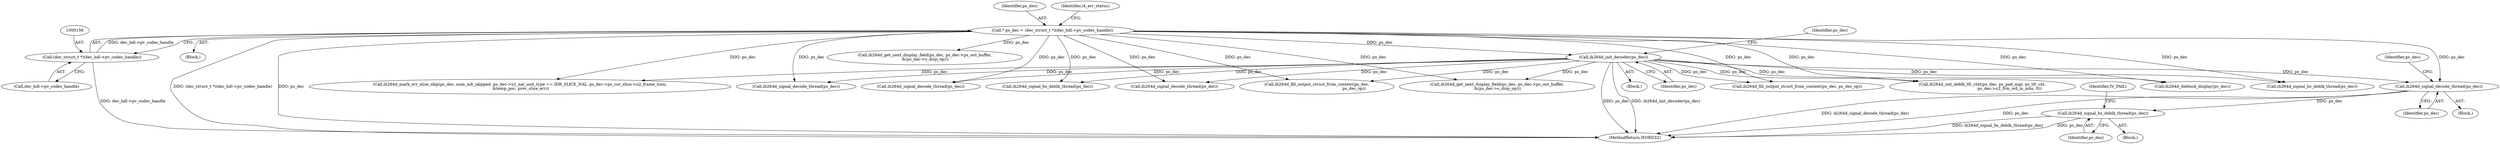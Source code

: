 digraph "0_Android_a78887bcffbc2995cf9ed72e0697acf560875e9e@API" {
"1001398" [label="(Call,ih264d_signal_bs_deblk_thread(ps_dec))"];
"1001389" [label="(Call,ih264d_signal_decode_thread(ps_dec))"];
"1000896" [label="(Call,ih264d_init_decoder(ps_dec))"];
"1000153" [label="(Call,* ps_dec = (dec_struct_t *)(dec_hdl->pv_codec_handle))"];
"1000155" [label="(Call,(dec_struct_t *)(dec_hdl->pv_codec_handle))"];
"1000151" [label="(Block,)"];
"1002129" [label="(MethodReturn,WORD32)"];
"1001514" [label="(Call,ih264d_mark_err_slice_skip(ps_dec, num_mb_skipped, ps_dec->u1_nal_unit_type == IDR_SLICE_NAL, ps_dec->ps_cur_slice->u2_frame_num,\n &temp_poc, prev_slice_err))"];
"1001681" [label="(Call,ih264d_signal_decode_thread(ps_dec))"];
"1000155" [label="(Call,(dec_struct_t *)(dec_hdl->pv_codec_handle))"];
"1000154" [label="(Identifier,ps_dec)"];
"1000162" [label="(Identifier,i4_err_status)"];
"1000896" [label="(Call,ih264d_init_decoder(ps_dec))"];
"1001390" [label="(Identifier,ps_dec)"];
"1000713" [label="(Call,ih264d_get_next_display_field(ps_dec, ps_dec->ps_out_buffer,\n &(ps_dec->s_disp_op)))"];
"1001558" [label="(Call,ih264d_signal_decode_thread(ps_dec))"];
"1001360" [label="(Block,)"];
"1000153" [label="(Call,* ps_dec = (dec_struct_t *)(dec_hdl->pv_codec_handle))"];
"1001401" [label="(Identifier,IV_FAIL)"];
"1001394" [label="(Identifier,ps_dec)"];
"1001789" [label="(Call,ih264d_signal_bs_deblk_thread(ps_dec))"];
"1001184" [label="(Call,ih264d_signal_decode_thread(ps_dec))"];
"1000895" [label="(Block,)"];
"1001389" [label="(Call,ih264d_signal_decode_thread(ps_dec))"];
"1001248" [label="(Call,ih264d_fill_output_struct_from_context(ps_dec,\n                                                           ps_dec_op))"];
"1001397" [label="(Block,)"];
"1001981" [label="(Call,ih264d_get_next_display_field(ps_dec, ps_dec->ps_out_buffer,\n &(ps_dec->s_disp_op)))"];
"1000157" [label="(Call,dec_hdl->pv_codec_handle)"];
"1000900" [label="(Identifier,ps_dec)"];
"1001399" [label="(Identifier,ps_dec)"];
"1002009" [label="(Call,ih264d_fill_output_struct_from_context(ps_dec, ps_dec_op))"];
"1001398" [label="(Call,ih264d_signal_bs_deblk_thread(ps_dec))"];
"1001647" [label="(Call,ih264d_init_deblk_tfr_ctxt(ps_dec, ps_pad_mgr, ps_tfr_cxt,\n                                           ps_dec->u2_frm_wd_in_mbs, 0))"];
"1000897" [label="(Identifier,ps_dec)"];
"1001845" [label="(Call,ih264d_deblock_display(ps_dec))"];
"1001967" [label="(Call,ih264d_signal_bs_deblk_thread(ps_dec))"];
"1001398" -> "1001397"  [label="AST: "];
"1001398" -> "1001399"  [label="CFG: "];
"1001399" -> "1001398"  [label="AST: "];
"1001401" -> "1001398"  [label="CFG: "];
"1001398" -> "1002129"  [label="DDG: ih264d_signal_bs_deblk_thread(ps_dec)"];
"1001398" -> "1002129"  [label="DDG: ps_dec"];
"1001389" -> "1001398"  [label="DDG: ps_dec"];
"1001389" -> "1001360"  [label="AST: "];
"1001389" -> "1001390"  [label="CFG: "];
"1001390" -> "1001389"  [label="AST: "];
"1001394" -> "1001389"  [label="CFG: "];
"1001389" -> "1002129"  [label="DDG: ih264d_signal_decode_thread(ps_dec)"];
"1001389" -> "1002129"  [label="DDG: ps_dec"];
"1000896" -> "1001389"  [label="DDG: ps_dec"];
"1000153" -> "1001389"  [label="DDG: ps_dec"];
"1000896" -> "1000895"  [label="AST: "];
"1000896" -> "1000897"  [label="CFG: "];
"1000897" -> "1000896"  [label="AST: "];
"1000900" -> "1000896"  [label="CFG: "];
"1000896" -> "1002129"  [label="DDG: ps_dec"];
"1000896" -> "1002129"  [label="DDG: ih264d_init_decoder(ps_dec)"];
"1000153" -> "1000896"  [label="DDG: ps_dec"];
"1000896" -> "1001184"  [label="DDG: ps_dec"];
"1000896" -> "1001248"  [label="DDG: ps_dec"];
"1000896" -> "1001514"  [label="DDG: ps_dec"];
"1000896" -> "1001558"  [label="DDG: ps_dec"];
"1000896" -> "1001647"  [label="DDG: ps_dec"];
"1000896" -> "1001681"  [label="DDG: ps_dec"];
"1000896" -> "1001789"  [label="DDG: ps_dec"];
"1000896" -> "1001845"  [label="DDG: ps_dec"];
"1000896" -> "1001967"  [label="DDG: ps_dec"];
"1000896" -> "1001981"  [label="DDG: ps_dec"];
"1000896" -> "1002009"  [label="DDG: ps_dec"];
"1000153" -> "1000151"  [label="AST: "];
"1000153" -> "1000155"  [label="CFG: "];
"1000154" -> "1000153"  [label="AST: "];
"1000155" -> "1000153"  [label="AST: "];
"1000162" -> "1000153"  [label="CFG: "];
"1000153" -> "1002129"  [label="DDG: (dec_struct_t *)(dec_hdl->pv_codec_handle)"];
"1000153" -> "1002129"  [label="DDG: ps_dec"];
"1000155" -> "1000153"  [label="DDG: dec_hdl->pv_codec_handle"];
"1000153" -> "1000713"  [label="DDG: ps_dec"];
"1000153" -> "1001184"  [label="DDG: ps_dec"];
"1000153" -> "1001248"  [label="DDG: ps_dec"];
"1000153" -> "1001514"  [label="DDG: ps_dec"];
"1000153" -> "1001558"  [label="DDG: ps_dec"];
"1000153" -> "1001647"  [label="DDG: ps_dec"];
"1000153" -> "1001681"  [label="DDG: ps_dec"];
"1000153" -> "1001789"  [label="DDG: ps_dec"];
"1000153" -> "1001845"  [label="DDG: ps_dec"];
"1000153" -> "1001967"  [label="DDG: ps_dec"];
"1000153" -> "1001981"  [label="DDG: ps_dec"];
"1000153" -> "1002009"  [label="DDG: ps_dec"];
"1000155" -> "1000157"  [label="CFG: "];
"1000156" -> "1000155"  [label="AST: "];
"1000157" -> "1000155"  [label="AST: "];
"1000155" -> "1002129"  [label="DDG: dec_hdl->pv_codec_handle"];
}
